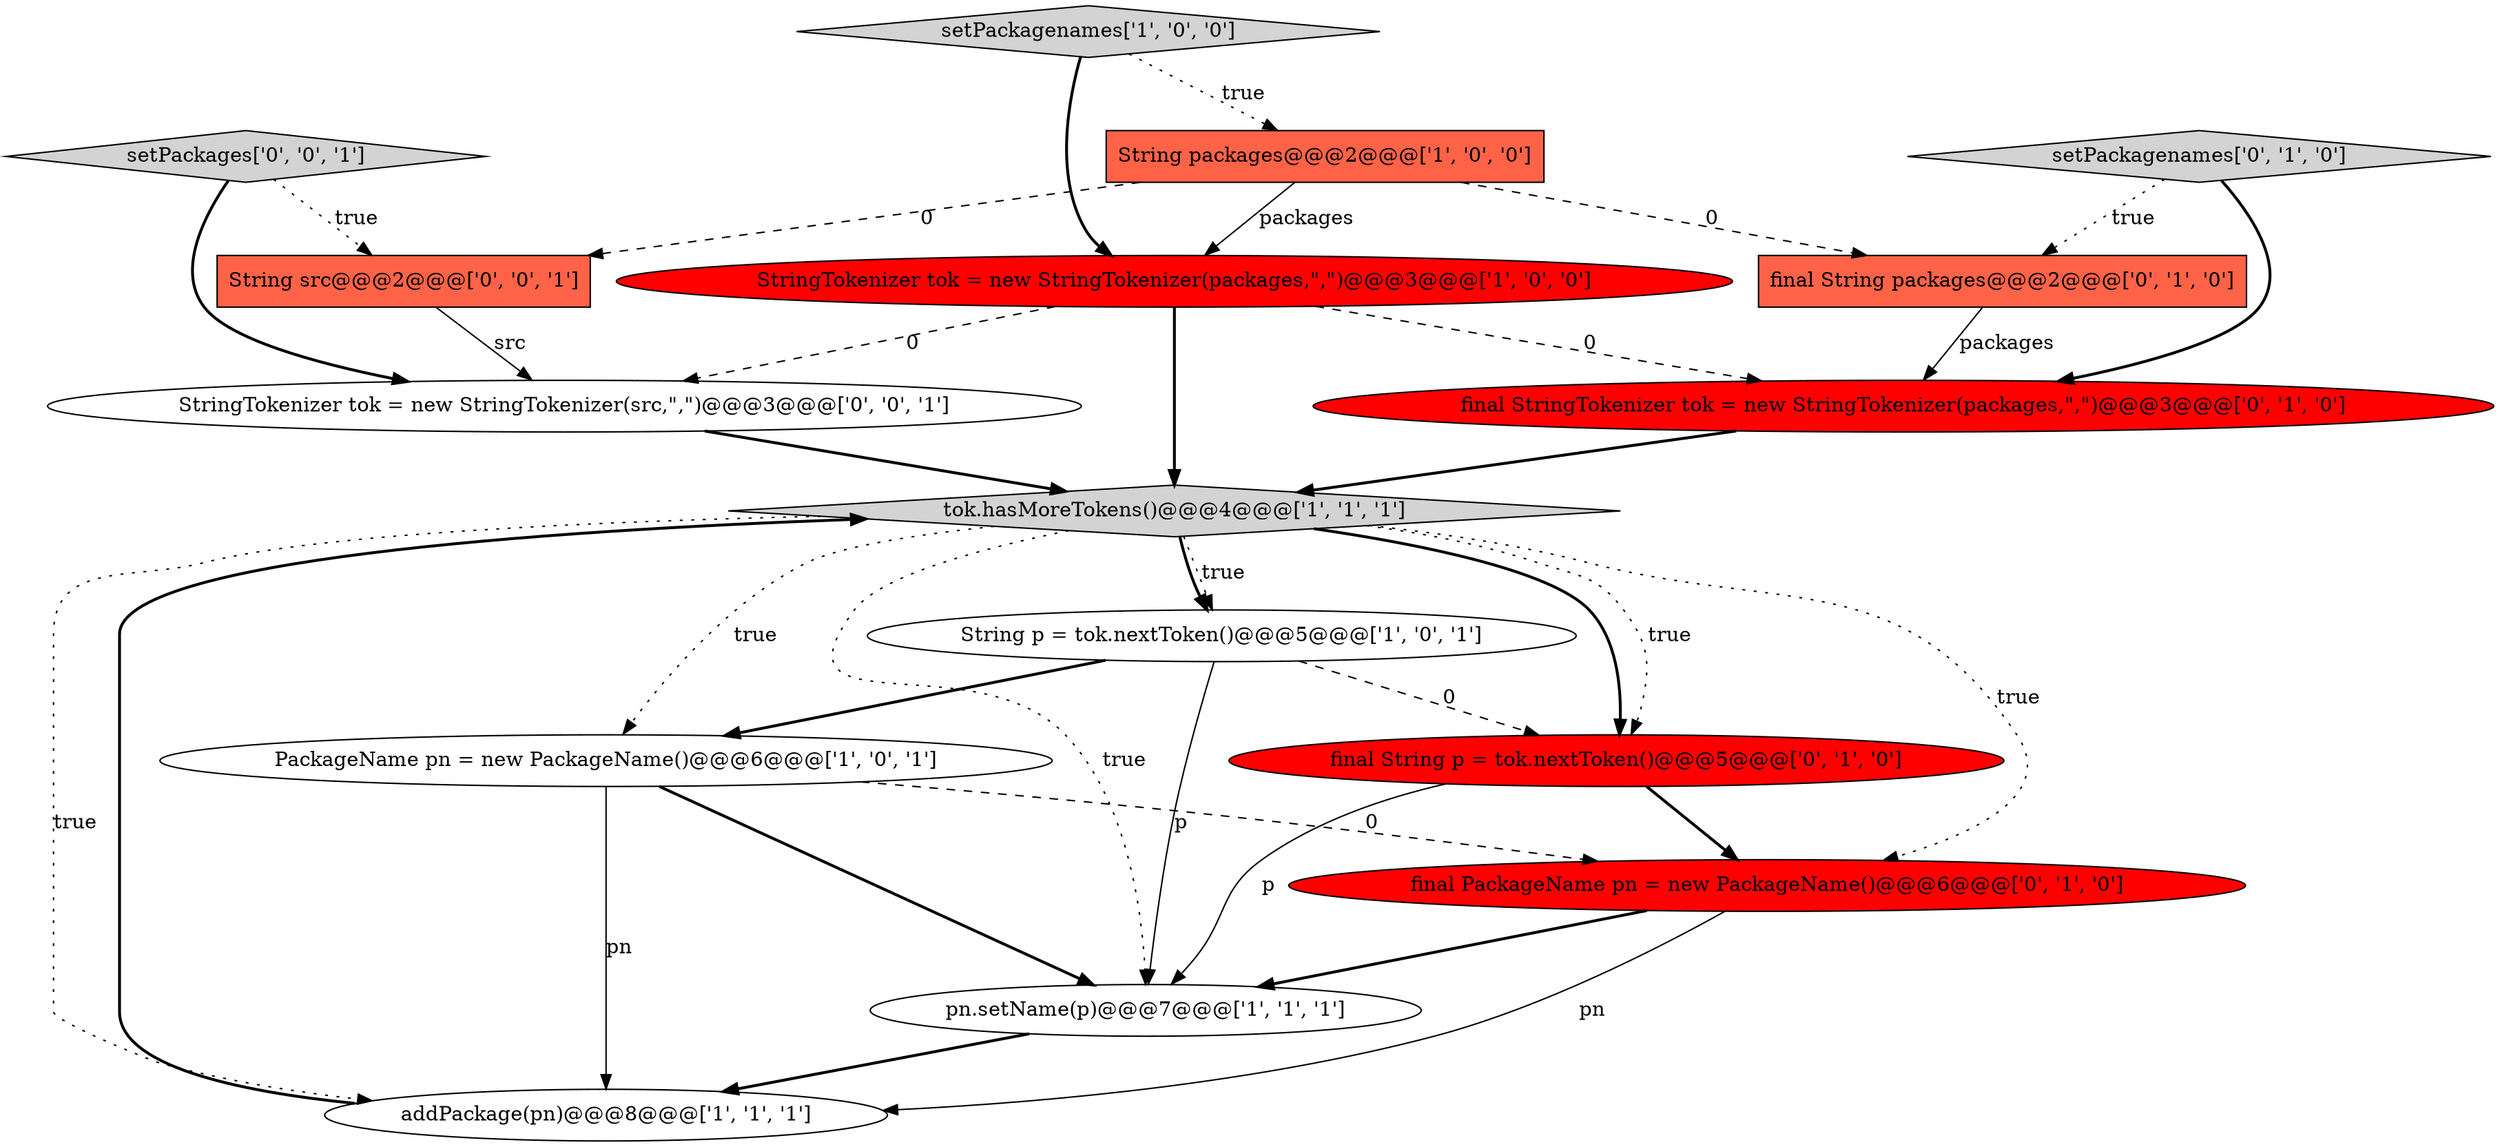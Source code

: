 digraph {
2 [style = filled, label = "String packages@@@2@@@['1', '0', '0']", fillcolor = tomato, shape = box image = "AAA1AAABBB1BBB"];
9 [style = filled, label = "final String packages@@@2@@@['0', '1', '0']", fillcolor = tomato, shape = box image = "AAA1AAABBB2BBB"];
0 [style = filled, label = "String p = tok.nextToken()@@@5@@@['1', '0', '1']", fillcolor = white, shape = ellipse image = "AAA0AAABBB1BBB"];
3 [style = filled, label = "StringTokenizer tok = new StringTokenizer(packages,\",\")@@@3@@@['1', '0', '0']", fillcolor = red, shape = ellipse image = "AAA1AAABBB1BBB"];
5 [style = filled, label = "addPackage(pn)@@@8@@@['1', '1', '1']", fillcolor = white, shape = ellipse image = "AAA0AAABBB1BBB"];
14 [style = filled, label = "StringTokenizer tok = new StringTokenizer(src,\",\")@@@3@@@['0', '0', '1']", fillcolor = white, shape = ellipse image = "AAA0AAABBB3BBB"];
11 [style = filled, label = "final StringTokenizer tok = new StringTokenizer(packages,\",\")@@@3@@@['0', '1', '0']", fillcolor = red, shape = ellipse image = "AAA1AAABBB2BBB"];
15 [style = filled, label = "setPackages['0', '0', '1']", fillcolor = lightgray, shape = diamond image = "AAA0AAABBB3BBB"];
1 [style = filled, label = "tok.hasMoreTokens()@@@4@@@['1', '1', '1']", fillcolor = lightgray, shape = diamond image = "AAA0AAABBB1BBB"];
13 [style = filled, label = "String src@@@2@@@['0', '0', '1']", fillcolor = tomato, shape = box image = "AAA0AAABBB3BBB"];
12 [style = filled, label = "setPackagenames['0', '1', '0']", fillcolor = lightgray, shape = diamond image = "AAA0AAABBB2BBB"];
4 [style = filled, label = "setPackagenames['1', '0', '0']", fillcolor = lightgray, shape = diamond image = "AAA0AAABBB1BBB"];
7 [style = filled, label = "PackageName pn = new PackageName()@@@6@@@['1', '0', '1']", fillcolor = white, shape = ellipse image = "AAA0AAABBB1BBB"];
6 [style = filled, label = "pn.setName(p)@@@7@@@['1', '1', '1']", fillcolor = white, shape = ellipse image = "AAA0AAABBB1BBB"];
8 [style = filled, label = "final String p = tok.nextToken()@@@5@@@['0', '1', '0']", fillcolor = red, shape = ellipse image = "AAA1AAABBB2BBB"];
10 [style = filled, label = "final PackageName pn = new PackageName()@@@6@@@['0', '1', '0']", fillcolor = red, shape = ellipse image = "AAA1AAABBB2BBB"];
4->3 [style = bold, label=""];
8->10 [style = bold, label=""];
1->8 [style = bold, label=""];
1->10 [style = dotted, label="true"];
3->1 [style = bold, label=""];
15->14 [style = bold, label=""];
11->1 [style = bold, label=""];
8->6 [style = solid, label="p"];
12->11 [style = bold, label=""];
1->0 [style = bold, label=""];
10->6 [style = bold, label=""];
14->1 [style = bold, label=""];
7->5 [style = solid, label="pn"];
4->2 [style = dotted, label="true"];
0->7 [style = bold, label=""];
15->13 [style = dotted, label="true"];
1->7 [style = dotted, label="true"];
13->14 [style = solid, label="src"];
5->1 [style = bold, label=""];
6->5 [style = bold, label=""];
2->9 [style = dashed, label="0"];
2->13 [style = dashed, label="0"];
10->5 [style = solid, label="pn"];
7->6 [style = bold, label=""];
1->8 [style = dotted, label="true"];
9->11 [style = solid, label="packages"];
0->8 [style = dashed, label="0"];
1->6 [style = dotted, label="true"];
7->10 [style = dashed, label="0"];
1->0 [style = dotted, label="true"];
0->6 [style = solid, label="p"];
3->14 [style = dashed, label="0"];
1->5 [style = dotted, label="true"];
2->3 [style = solid, label="packages"];
3->11 [style = dashed, label="0"];
12->9 [style = dotted, label="true"];
}
